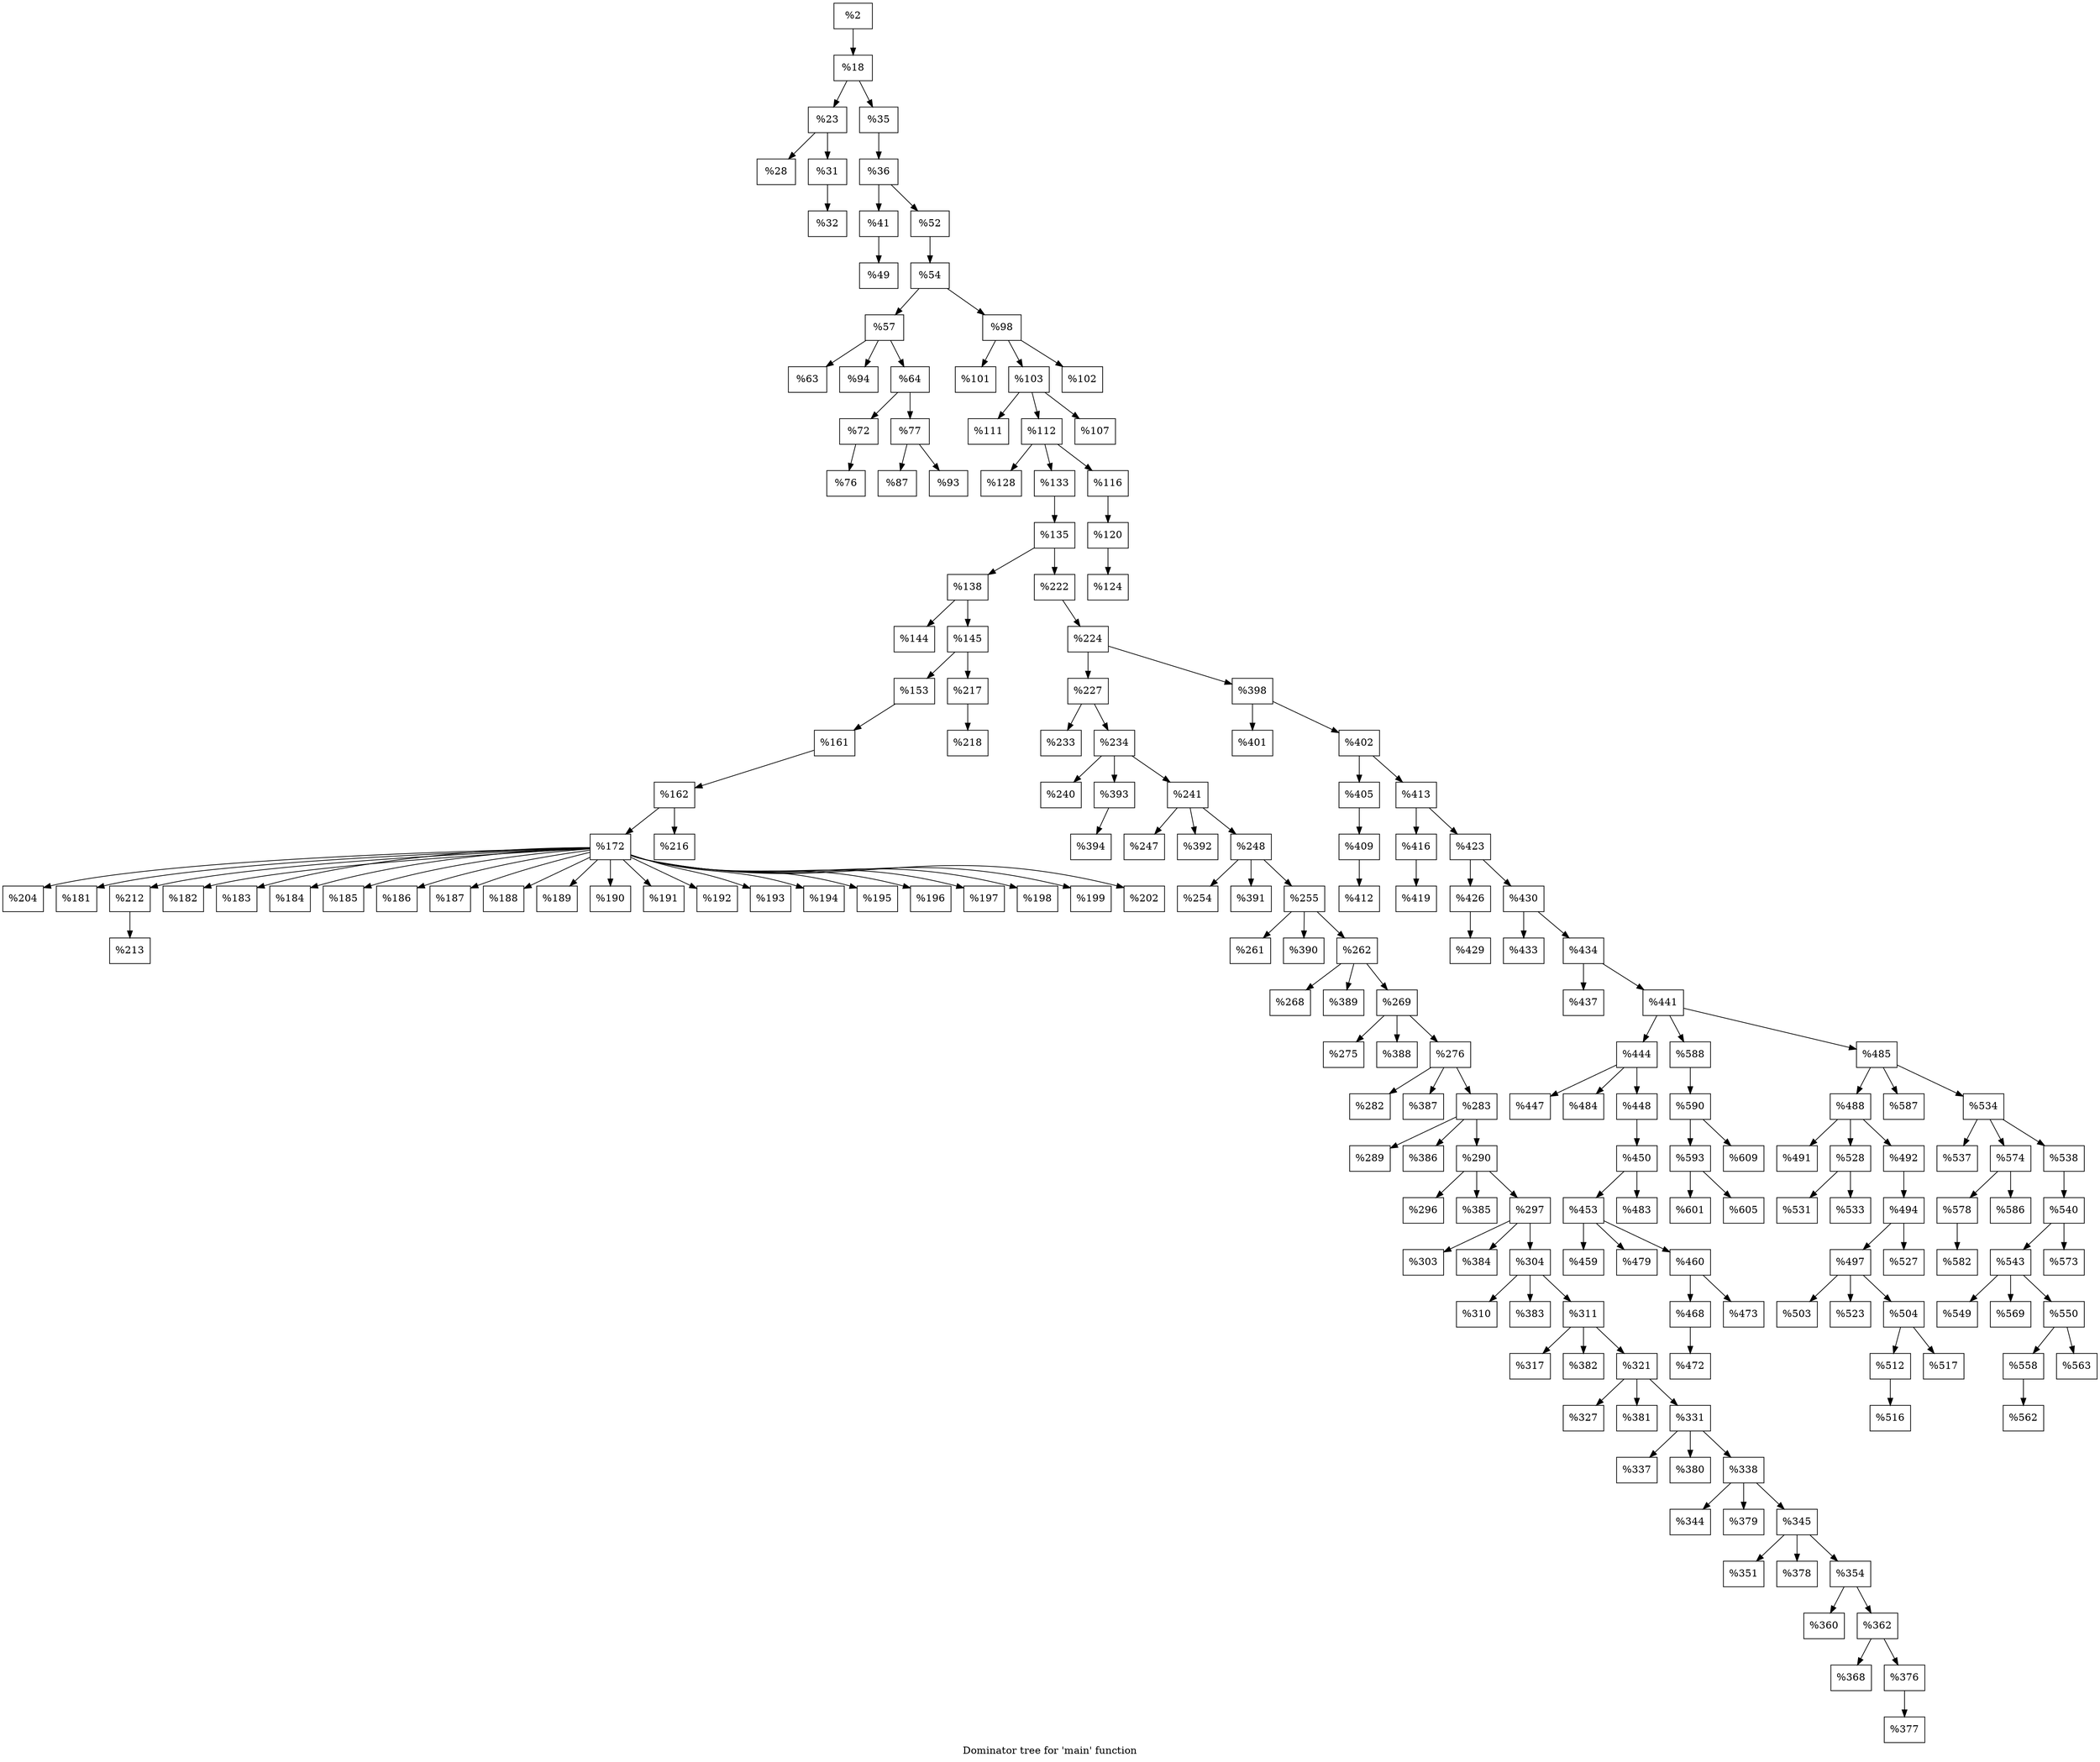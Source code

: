 digraph "Dominator tree for 'main' function" {
	label="Dominator tree for 'main' function";

	Node0x1e84370 [shape=record,label="{%2}"];
	Node0x1e84370 -> Node0x2213260;
	Node0x2213260 [shape=record,label="{%18}"];
	Node0x2213260 -> Node0x2182750;
	Node0x2213260 -> Node0x2152e10;
	Node0x2182750 [shape=record,label="{%23}"];
	Node0x2182750 -> Node0x20b74d0;
	Node0x2182750 -> Node0x216ec50;
	Node0x20b74d0 [shape=record,label="{%28}"];
	Node0x216ec50 [shape=record,label="{%31}"];
	Node0x216ec50 -> Node0x1eefba0;
	Node0x1eefba0 [shape=record,label="{%32}"];
	Node0x2152e10 [shape=record,label="{%35}"];
	Node0x2152e10 -> Node0x2182950;
	Node0x2182950 [shape=record,label="{%36}"];
	Node0x2182950 -> Node0x20b9620;
	Node0x2182950 -> Node0x2173e30;
	Node0x20b9620 [shape=record,label="{%41}"];
	Node0x20b9620 -> Node0x221d220;
	Node0x221d220 [shape=record,label="{%49}"];
	Node0x2173e30 [shape=record,label="{%52}"];
	Node0x2173e30 -> Node0x1fac8b0;
	Node0x1fac8b0 [shape=record,label="{%54}"];
	Node0x1fac8b0 -> Node0x2147cc0;
	Node0x1fac8b0 -> Node0x1f02870;
	Node0x2147cc0 [shape=record,label="{%57}"];
	Node0x2147cc0 -> Node0x1f2ea50;
	Node0x2147cc0 -> Node0x2073bc0;
	Node0x2147cc0 -> Node0x21519d0;
	Node0x1f2ea50 [shape=record,label="{%63}"];
	Node0x2073bc0 [shape=record,label="{%94}"];
	Node0x21519d0 [shape=record,label="{%64}"];
	Node0x21519d0 -> Node0x214d980;
	Node0x21519d0 -> Node0x211e950;
	Node0x214d980 [shape=record,label="{%72}"];
	Node0x214d980 -> Node0x1f02ff0;
	Node0x1f02ff0 [shape=record,label="{%76}"];
	Node0x211e950 [shape=record,label="{%77}"];
	Node0x211e950 -> Node0x218df70;
	Node0x211e950 -> Node0x218a860;
	Node0x218df70 [shape=record,label="{%87}"];
	Node0x218a860 [shape=record,label="{%93}"];
	Node0x1f02870 [shape=record,label="{%98}"];
	Node0x1f02870 -> Node0x1f8d300;
	Node0x1f02870 -> Node0x2201bd0;
	Node0x1f02870 -> Node0x20c8c20;
	Node0x1f8d300 [shape=record,label="{%101}"];
	Node0x2201bd0 [shape=record,label="{%103}"];
	Node0x2201bd0 -> Node0x1f2a470;
	Node0x2201bd0 -> Node0x221af80;
	Node0x2201bd0 -> Node0x1fcbfe0;
	Node0x1f2a470 [shape=record,label="{%111}"];
	Node0x221af80 [shape=record,label="{%112}"];
	Node0x221af80 -> Node0x215f1c0;
	Node0x221af80 -> Node0x1fceb50;
	Node0x221af80 -> Node0x214df30;
	Node0x215f1c0 [shape=record,label="{%128}"];
	Node0x1fceb50 [shape=record,label="{%133}"];
	Node0x1fceb50 -> Node0x221d4f0;
	Node0x221d4f0 [shape=record,label="{%135}"];
	Node0x221d4f0 -> Node0x22229e0;
	Node0x221d4f0 -> Node0x2201560;
	Node0x22229e0 [shape=record,label="{%138}"];
	Node0x22229e0 -> Node0x1fc71b0;
	Node0x22229e0 -> Node0x1fbb3e0;
	Node0x1fc71b0 [shape=record,label="{%144}"];
	Node0x1fbb3e0 [shape=record,label="{%145}"];
	Node0x1fbb3e0 -> Node0x21df230;
	Node0x1fbb3e0 -> Node0x1f8dbb0;
	Node0x21df230 [shape=record,label="{%153}"];
	Node0x21df230 -> Node0x215f310;
	Node0x215f310 [shape=record,label="{%161}"];
	Node0x215f310 -> Node0x2223b10;
	Node0x2223b10 [shape=record,label="{%162}"];
	Node0x2223b10 -> Node0x21edc30;
	Node0x2223b10 -> Node0x22100f0;
	Node0x21edc30 [shape=record,label="{%172}"];
	Node0x21edc30 -> Node0x2148e00;
	Node0x21edc30 -> Node0x1fb2360;
	Node0x21edc30 -> Node0x22264f0;
	Node0x21edc30 -> Node0x2198370;
	Node0x21edc30 -> Node0x216fc30;
	Node0x21edc30 -> Node0x218e890;
	Node0x21edc30 -> Node0x2191420;
	Node0x21edc30 -> Node0x216c540;
	Node0x21edc30 -> Node0x218c2b0;
	Node0x21edc30 -> Node0x218fbd0;
	Node0x21edc30 -> Node0x20b3030;
	Node0x21edc30 -> Node0x1f329f0;
	Node0x21edc30 -> Node0x22087b0;
	Node0x21edc30 -> Node0x220d190;
	Node0x21edc30 -> Node0x22067f0;
	Node0x21edc30 -> Node0x2186ad0;
	Node0x21edc30 -> Node0x2141d00;
	Node0x21edc30 -> Node0x1f8f5c0;
	Node0x21edc30 -> Node0x2187370;
	Node0x21edc30 -> Node0x21613d0;
	Node0x21edc30 -> Node0x2181140;
	Node0x21edc30 -> Node0x2205ad0;
	Node0x2148e00 [shape=record,label="{%204}"];
	Node0x1fb2360 [shape=record,label="{%181}"];
	Node0x22264f0 [shape=record,label="{%212}"];
	Node0x22264f0 -> Node0x216b8c0;
	Node0x216b8c0 [shape=record,label="{%213}"];
	Node0x2198370 [shape=record,label="{%182}"];
	Node0x216fc30 [shape=record,label="{%183}"];
	Node0x218e890 [shape=record,label="{%184}"];
	Node0x2191420 [shape=record,label="{%185}"];
	Node0x216c540 [shape=record,label="{%186}"];
	Node0x218c2b0 [shape=record,label="{%187}"];
	Node0x218fbd0 [shape=record,label="{%188}"];
	Node0x20b3030 [shape=record,label="{%189}"];
	Node0x1f329f0 [shape=record,label="{%190}"];
	Node0x22087b0 [shape=record,label="{%191}"];
	Node0x220d190 [shape=record,label="{%192}"];
	Node0x22067f0 [shape=record,label="{%193}"];
	Node0x2186ad0 [shape=record,label="{%194}"];
	Node0x2141d00 [shape=record,label="{%195}"];
	Node0x1f8f5c0 [shape=record,label="{%196}"];
	Node0x2187370 [shape=record,label="{%197}"];
	Node0x21613d0 [shape=record,label="{%198}"];
	Node0x2181140 [shape=record,label="{%199}"];
	Node0x2205ad0 [shape=record,label="{%202}"];
	Node0x22100f0 [shape=record,label="{%216}"];
	Node0x1f8dbb0 [shape=record,label="{%217}"];
	Node0x1f8dbb0 -> Node0x217bac0;
	Node0x217bac0 [shape=record,label="{%218}"];
	Node0x2201560 [shape=record,label="{%222}"];
	Node0x2201560 -> Node0x2188e10;
	Node0x2188e10 [shape=record,label="{%224}"];
	Node0x2188e10 -> Node0x2193e20;
	Node0x2188e10 -> Node0x1eee330;
	Node0x2193e20 [shape=record,label="{%227}"];
	Node0x2193e20 -> Node0x221c6e0;
	Node0x2193e20 -> Node0x1f92130;
	Node0x221c6e0 [shape=record,label="{%233}"];
	Node0x1f92130 [shape=record,label="{%234}"];
	Node0x1f92130 -> Node0x218b2c0;
	Node0x1f92130 -> Node0x1ef0640;
	Node0x1f92130 -> Node0x1fad070;
	Node0x218b2c0 [shape=record,label="{%240}"];
	Node0x1ef0640 [shape=record,label="{%393}"];
	Node0x1ef0640 -> Node0x1edb5e0;
	Node0x1edb5e0 [shape=record,label="{%394}"];
	Node0x1fad070 [shape=record,label="{%241}"];
	Node0x1fad070 -> Node0x22286e0;
	Node0x1fad070 -> Node0x220bf50;
	Node0x1fad070 -> Node0x214b8c0;
	Node0x22286e0 [shape=record,label="{%247}"];
	Node0x220bf50 [shape=record,label="{%392}"];
	Node0x214b8c0 [shape=record,label="{%248}"];
	Node0x214b8c0 -> Node0x21683d0;
	Node0x214b8c0 -> Node0x21950f0;
	Node0x214b8c0 -> Node0x217ecf0;
	Node0x21683d0 [shape=record,label="{%254}"];
	Node0x21950f0 [shape=record,label="{%391}"];
	Node0x217ecf0 [shape=record,label="{%255}"];
	Node0x217ecf0 -> Node0x2218ab0;
	Node0x217ecf0 -> Node0x2177fd0;
	Node0x217ecf0 -> Node0x2185120;
	Node0x2218ab0 [shape=record,label="{%261}"];
	Node0x2177fd0 [shape=record,label="{%390}"];
	Node0x2185120 [shape=record,label="{%262}"];
	Node0x2185120 -> Node0x1fcf400;
	Node0x2185120 -> Node0x216a250;
	Node0x2185120 -> Node0x2116020;
	Node0x1fcf400 [shape=record,label="{%268}"];
	Node0x216a250 [shape=record,label="{%389}"];
	Node0x2116020 [shape=record,label="{%269}"];
	Node0x2116020 -> Node0x20bd6e0;
	Node0x2116020 -> Node0x213ddf0;
	Node0x2116020 -> Node0x1fcb730;
	Node0x20bd6e0 [shape=record,label="{%275}"];
	Node0x213ddf0 [shape=record,label="{%388}"];
	Node0x1fcb730 [shape=record,label="{%276}"];
	Node0x1fcb730 -> Node0x2160df0;
	Node0x1fcb730 -> Node0x218eee0;
	Node0x1fcb730 -> Node0x2220630;
	Node0x2160df0 [shape=record,label="{%282}"];
	Node0x218eee0 [shape=record,label="{%387}"];
	Node0x2220630 [shape=record,label="{%283}"];
	Node0x2220630 -> Node0x211d540;
	Node0x2220630 -> Node0x1fb63e0;
	Node0x2220630 -> Node0x2182b20;
	Node0x211d540 [shape=record,label="{%289}"];
	Node0x1fb63e0 [shape=record,label="{%386}"];
	Node0x2182b20 [shape=record,label="{%290}"];
	Node0x2182b20 -> Node0x21855f0;
	Node0x2182b20 -> Node0x20b9240;
	Node0x2182b20 -> Node0x21906b0;
	Node0x21855f0 [shape=record,label="{%296}"];
	Node0x20b9240 [shape=record,label="{%385}"];
	Node0x21906b0 [shape=record,label="{%297}"];
	Node0x21906b0 -> Node0x1fb2b30;
	Node0x21906b0 -> Node0x2190a10;
	Node0x21906b0 -> Node0x1fbf810;
	Node0x1fb2b30 [shape=record,label="{%303}"];
	Node0x2190a10 [shape=record,label="{%384}"];
	Node0x1fbf810 [shape=record,label="{%304}"];
	Node0x1fbf810 -> Node0x1ed0c80;
	Node0x1fbf810 -> Node0x2182d10;
	Node0x1fbf810 -> Node0x1fcd9f0;
	Node0x1ed0c80 [shape=record,label="{%310}"];
	Node0x2182d10 [shape=record,label="{%383}"];
	Node0x1fcd9f0 [shape=record,label="{%311}"];
	Node0x1fcd9f0 -> Node0x217ca00;
	Node0x1fcd9f0 -> Node0x20b8800;
	Node0x1fcd9f0 -> Node0x217c360;
	Node0x217ca00 [shape=record,label="{%317}"];
	Node0x20b8800 [shape=record,label="{%382}"];
	Node0x217c360 [shape=record,label="{%321}"];
	Node0x217c360 -> Node0x217d820;
	Node0x217c360 -> Node0x217a9d0;
	Node0x217c360 -> Node0x214e130;
	Node0x217d820 [shape=record,label="{%327}"];
	Node0x217a9d0 [shape=record,label="{%381}"];
	Node0x214e130 [shape=record,label="{%331}"];
	Node0x214e130 -> Node0x21b2540;
	Node0x214e130 -> Node0x2178440;
	Node0x214e130 -> Node0x2167650;
	Node0x21b2540 [shape=record,label="{%337}"];
	Node0x2178440 [shape=record,label="{%380}"];
	Node0x2167650 [shape=record,label="{%338}"];
	Node0x2167650 -> Node0x2207be0;
	Node0x2167650 -> Node0x2192000;
	Node0x2167650 -> Node0x21516f0;
	Node0x2207be0 [shape=record,label="{%344}"];
	Node0x2192000 [shape=record,label="{%379}"];
	Node0x21516f0 [shape=record,label="{%345}"];
	Node0x21516f0 -> Node0x1f06f80;
	Node0x21516f0 -> Node0x21907e0;
	Node0x21516f0 -> Node0x220c160;
	Node0x1f06f80 [shape=record,label="{%351}"];
	Node0x21907e0 [shape=record,label="{%378}"];
	Node0x220c160 [shape=record,label="{%354}"];
	Node0x220c160 -> Node0x2189b90;
	Node0x220c160 -> Node0x1fc3d90;
	Node0x2189b90 [shape=record,label="{%360}"];
	Node0x1fc3d90 [shape=record,label="{%362}"];
	Node0x1fc3d90 -> Node0x20d0fb0;
	Node0x1fc3d90 -> Node0x1eb2520;
	Node0x20d0fb0 [shape=record,label="{%368}"];
	Node0x1eb2520 [shape=record,label="{%376}"];
	Node0x1eb2520 -> Node0x2209b50;
	Node0x2209b50 [shape=record,label="{%377}"];
	Node0x1eee330 [shape=record,label="{%398}"];
	Node0x1eee330 -> Node0x2150550;
	Node0x1eee330 -> Node0x1fc9d20;
	Node0x2150550 [shape=record,label="{%401}"];
	Node0x1fc9d20 [shape=record,label="{%402}"];
	Node0x1fc9d20 -> Node0x1f026d0;
	Node0x1fc9d20 -> Node0x215c540;
	Node0x1f026d0 [shape=record,label="{%405}"];
	Node0x1f026d0 -> Node0x1fb4e50;
	Node0x1fb4e50 [shape=record,label="{%409}"];
	Node0x1fb4e50 -> Node0x217fb50;
	Node0x217fb50 [shape=record,label="{%412}"];
	Node0x215c540 [shape=record,label="{%413}"];
	Node0x215c540 -> Node0x215fab0;
	Node0x215c540 -> Node0x2198240;
	Node0x215fab0 [shape=record,label="{%416}"];
	Node0x215fab0 -> Node0x21af690;
	Node0x21af690 [shape=record,label="{%419}"];
	Node0x2198240 [shape=record,label="{%423}"];
	Node0x2198240 -> Node0x1fbbfb0;
	Node0x2198240 -> Node0x221fe80;
	Node0x1fbbfb0 [shape=record,label="{%426}"];
	Node0x1fbbfb0 -> Node0x211c3b0;
	Node0x211c3b0 [shape=record,label="{%429}"];
	Node0x221fe80 [shape=record,label="{%430}"];
	Node0x221fe80 -> Node0x2183110;
	Node0x221fe80 -> Node0x216f7d0;
	Node0x2183110 [shape=record,label="{%433}"];
	Node0x216f7d0 [shape=record,label="{%434}"];
	Node0x216f7d0 -> Node0x2197e10;
	Node0x216f7d0 -> Node0x2071170;
	Node0x2197e10 [shape=record,label="{%437}"];
	Node0x2071170 [shape=record,label="{%441}"];
	Node0x2071170 -> Node0x1f90fd0;
	Node0x2071170 -> Node0x2200c50;
	Node0x2071170 -> Node0x2137d30;
	Node0x1f90fd0 [shape=record,label="{%444}"];
	Node0x1f90fd0 -> Node0x21931b0;
	Node0x1f90fd0 -> Node0x216bc40;
	Node0x1f90fd0 -> Node0x21fe6c0;
	Node0x21931b0 [shape=record,label="{%447}"];
	Node0x216bc40 [shape=record,label="{%484}"];
	Node0x21fe6c0 [shape=record,label="{%448}"];
	Node0x21fe6c0 -> Node0x2181070;
	Node0x2181070 [shape=record,label="{%450}"];
	Node0x2181070 -> Node0x2173bc0;
	Node0x2181070 -> Node0x2166810;
	Node0x2173bc0 [shape=record,label="{%453}"];
	Node0x2173bc0 -> Node0x216f9e0;
	Node0x2173bc0 -> Node0x20ea800;
	Node0x2173bc0 -> Node0x21769d0;
	Node0x216f9e0 [shape=record,label="{%459}"];
	Node0x20ea800 [shape=record,label="{%479}"];
	Node0x21769d0 [shape=record,label="{%460}"];
	Node0x21769d0 -> Node0x2223930;
	Node0x21769d0 -> Node0x2220cd0;
	Node0x2223930 [shape=record,label="{%468}"];
	Node0x2223930 -> Node0x207c2b0;
	Node0x207c2b0 [shape=record,label="{%472}"];
	Node0x2220cd0 [shape=record,label="{%473}"];
	Node0x2166810 [shape=record,label="{%483}"];
	Node0x2200c50 [shape=record,label="{%588}"];
	Node0x2200c50 -> Node0x2167400;
	Node0x2167400 [shape=record,label="{%590}"];
	Node0x2167400 -> Node0x2184960;
	Node0x2167400 -> Node0x218f8a0;
	Node0x2184960 [shape=record,label="{%593}"];
	Node0x2184960 -> Node0x2197890;
	Node0x2184960 -> Node0x2116590;
	Node0x2197890 [shape=record,label="{%601}"];
	Node0x2116590 [shape=record,label="{%605}"];
	Node0x218f8a0 [shape=record,label="{%609}"];
	Node0x2137d30 [shape=record,label="{%485}"];
	Node0x2137d30 -> Node0x22057b0;
	Node0x2137d30 -> Node0x2160050;
	Node0x2137d30 -> Node0x2218c00;
	Node0x22057b0 [shape=record,label="{%488}"];
	Node0x22057b0 -> Node0x221ec90;
	Node0x22057b0 -> Node0x2071470;
	Node0x22057b0 -> Node0x1ef8360;
	Node0x221ec90 [shape=record,label="{%491}"];
	Node0x2071470 [shape=record,label="{%528}"];
	Node0x2071470 -> Node0x1f2f320;
	Node0x2071470 -> Node0x1f2ed00;
	Node0x1f2f320 [shape=record,label="{%531}"];
	Node0x1f2ed00 [shape=record,label="{%533}"];
	Node0x1ef8360 [shape=record,label="{%492}"];
	Node0x1ef8360 -> Node0x218e260;
	Node0x218e260 [shape=record,label="{%494}"];
	Node0x218e260 -> Node0x20e6e20;
	Node0x218e260 -> Node0x220b140;
	Node0x20e6e20 [shape=record,label="{%497}"];
	Node0x20e6e20 -> Node0x210f750;
	Node0x20e6e20 -> Node0x1f2fe30;
	Node0x20e6e20 -> Node0x216eb20;
	Node0x210f750 [shape=record,label="{%503}"];
	Node0x1f2fe30 [shape=record,label="{%523}"];
	Node0x216eb20 [shape=record,label="{%504}"];
	Node0x216eb20 -> Node0x22291e0;
	Node0x216eb20 -> Node0x21621b0;
	Node0x22291e0 [shape=record,label="{%512}"];
	Node0x22291e0 -> Node0x218a730;
	Node0x218a730 [shape=record,label="{%516}"];
	Node0x21621b0 [shape=record,label="{%517}"];
	Node0x220b140 [shape=record,label="{%527}"];
	Node0x2160050 [shape=record,label="{%587}"];
	Node0x2218c00 [shape=record,label="{%534}"];
	Node0x2218c00 -> Node0x20c4b30;
	Node0x2218c00 -> Node0x2206b50;
	Node0x2218c00 -> Node0x2128fc0;
	Node0x20c4b30 [shape=record,label="{%537}"];
	Node0x2206b50 [shape=record,label="{%574}"];
	Node0x2206b50 -> Node0x20bdfb0;
	Node0x2206b50 -> Node0x2174a90;
	Node0x20bdfb0 [shape=record,label="{%578}"];
	Node0x20bdfb0 -> Node0x22029f0;
	Node0x22029f0 [shape=record,label="{%582}"];
	Node0x2174a90 [shape=record,label="{%586}"];
	Node0x2128fc0 [shape=record,label="{%538}"];
	Node0x2128fc0 -> Node0x2198170;
	Node0x2198170 [shape=record,label="{%540}"];
	Node0x2198170 -> Node0x2184c70;
	Node0x2198170 -> Node0x2192c70;
	Node0x2184c70 [shape=record,label="{%543}"];
	Node0x2184c70 -> Node0x20daf70;
	Node0x2184c70 -> Node0x2156790;
	Node0x2184c70 -> Node0x20d5080;
	Node0x20daf70 [shape=record,label="{%549}"];
	Node0x2156790 [shape=record,label="{%569}"];
	Node0x20d5080 [shape=record,label="{%550}"];
	Node0x20d5080 -> Node0x2142300;
	Node0x20d5080 -> Node0x2149680;
	Node0x2142300 [shape=record,label="{%558}"];
	Node0x2142300 -> Node0x217d0c0;
	Node0x217d0c0 [shape=record,label="{%562}"];
	Node0x2149680 [shape=record,label="{%563}"];
	Node0x2192c70 [shape=record,label="{%573}"];
	Node0x214df30 [shape=record,label="{%116}"];
	Node0x214df30 -> Node0x212c910;
	Node0x212c910 [shape=record,label="{%120}"];
	Node0x212c910 -> Node0x20bce10;
	Node0x20bce10 [shape=record,label="{%124}"];
	Node0x1fcbfe0 [shape=record,label="{%107}"];
	Node0x20c8c20 [shape=record,label="{%102}"];
}
